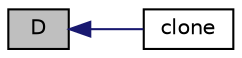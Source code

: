digraph "D"
{
  bgcolor="transparent";
  edge [fontname="Helvetica",fontsize="10",labelfontname="Helvetica",labelfontsize="10"];
  node [fontname="Helvetica",fontsize="10",shape=record];
  rankdir="LR";
  Node136 [label="D",height=0.2,width=0.4,color="black", fillcolor="grey75", style="filled", fontcolor="black"];
  Node136 -> Node137 [dir="back",color="midnightblue",fontsize="10",style="solid",fontname="Helvetica"];
  Node137 [label="clone",height=0.2,width=0.4,color="black",URL="$a31269.html#af022e70d5b5476192357f6bf43a14f37",tooltip="Construct and return clone. "];
}
